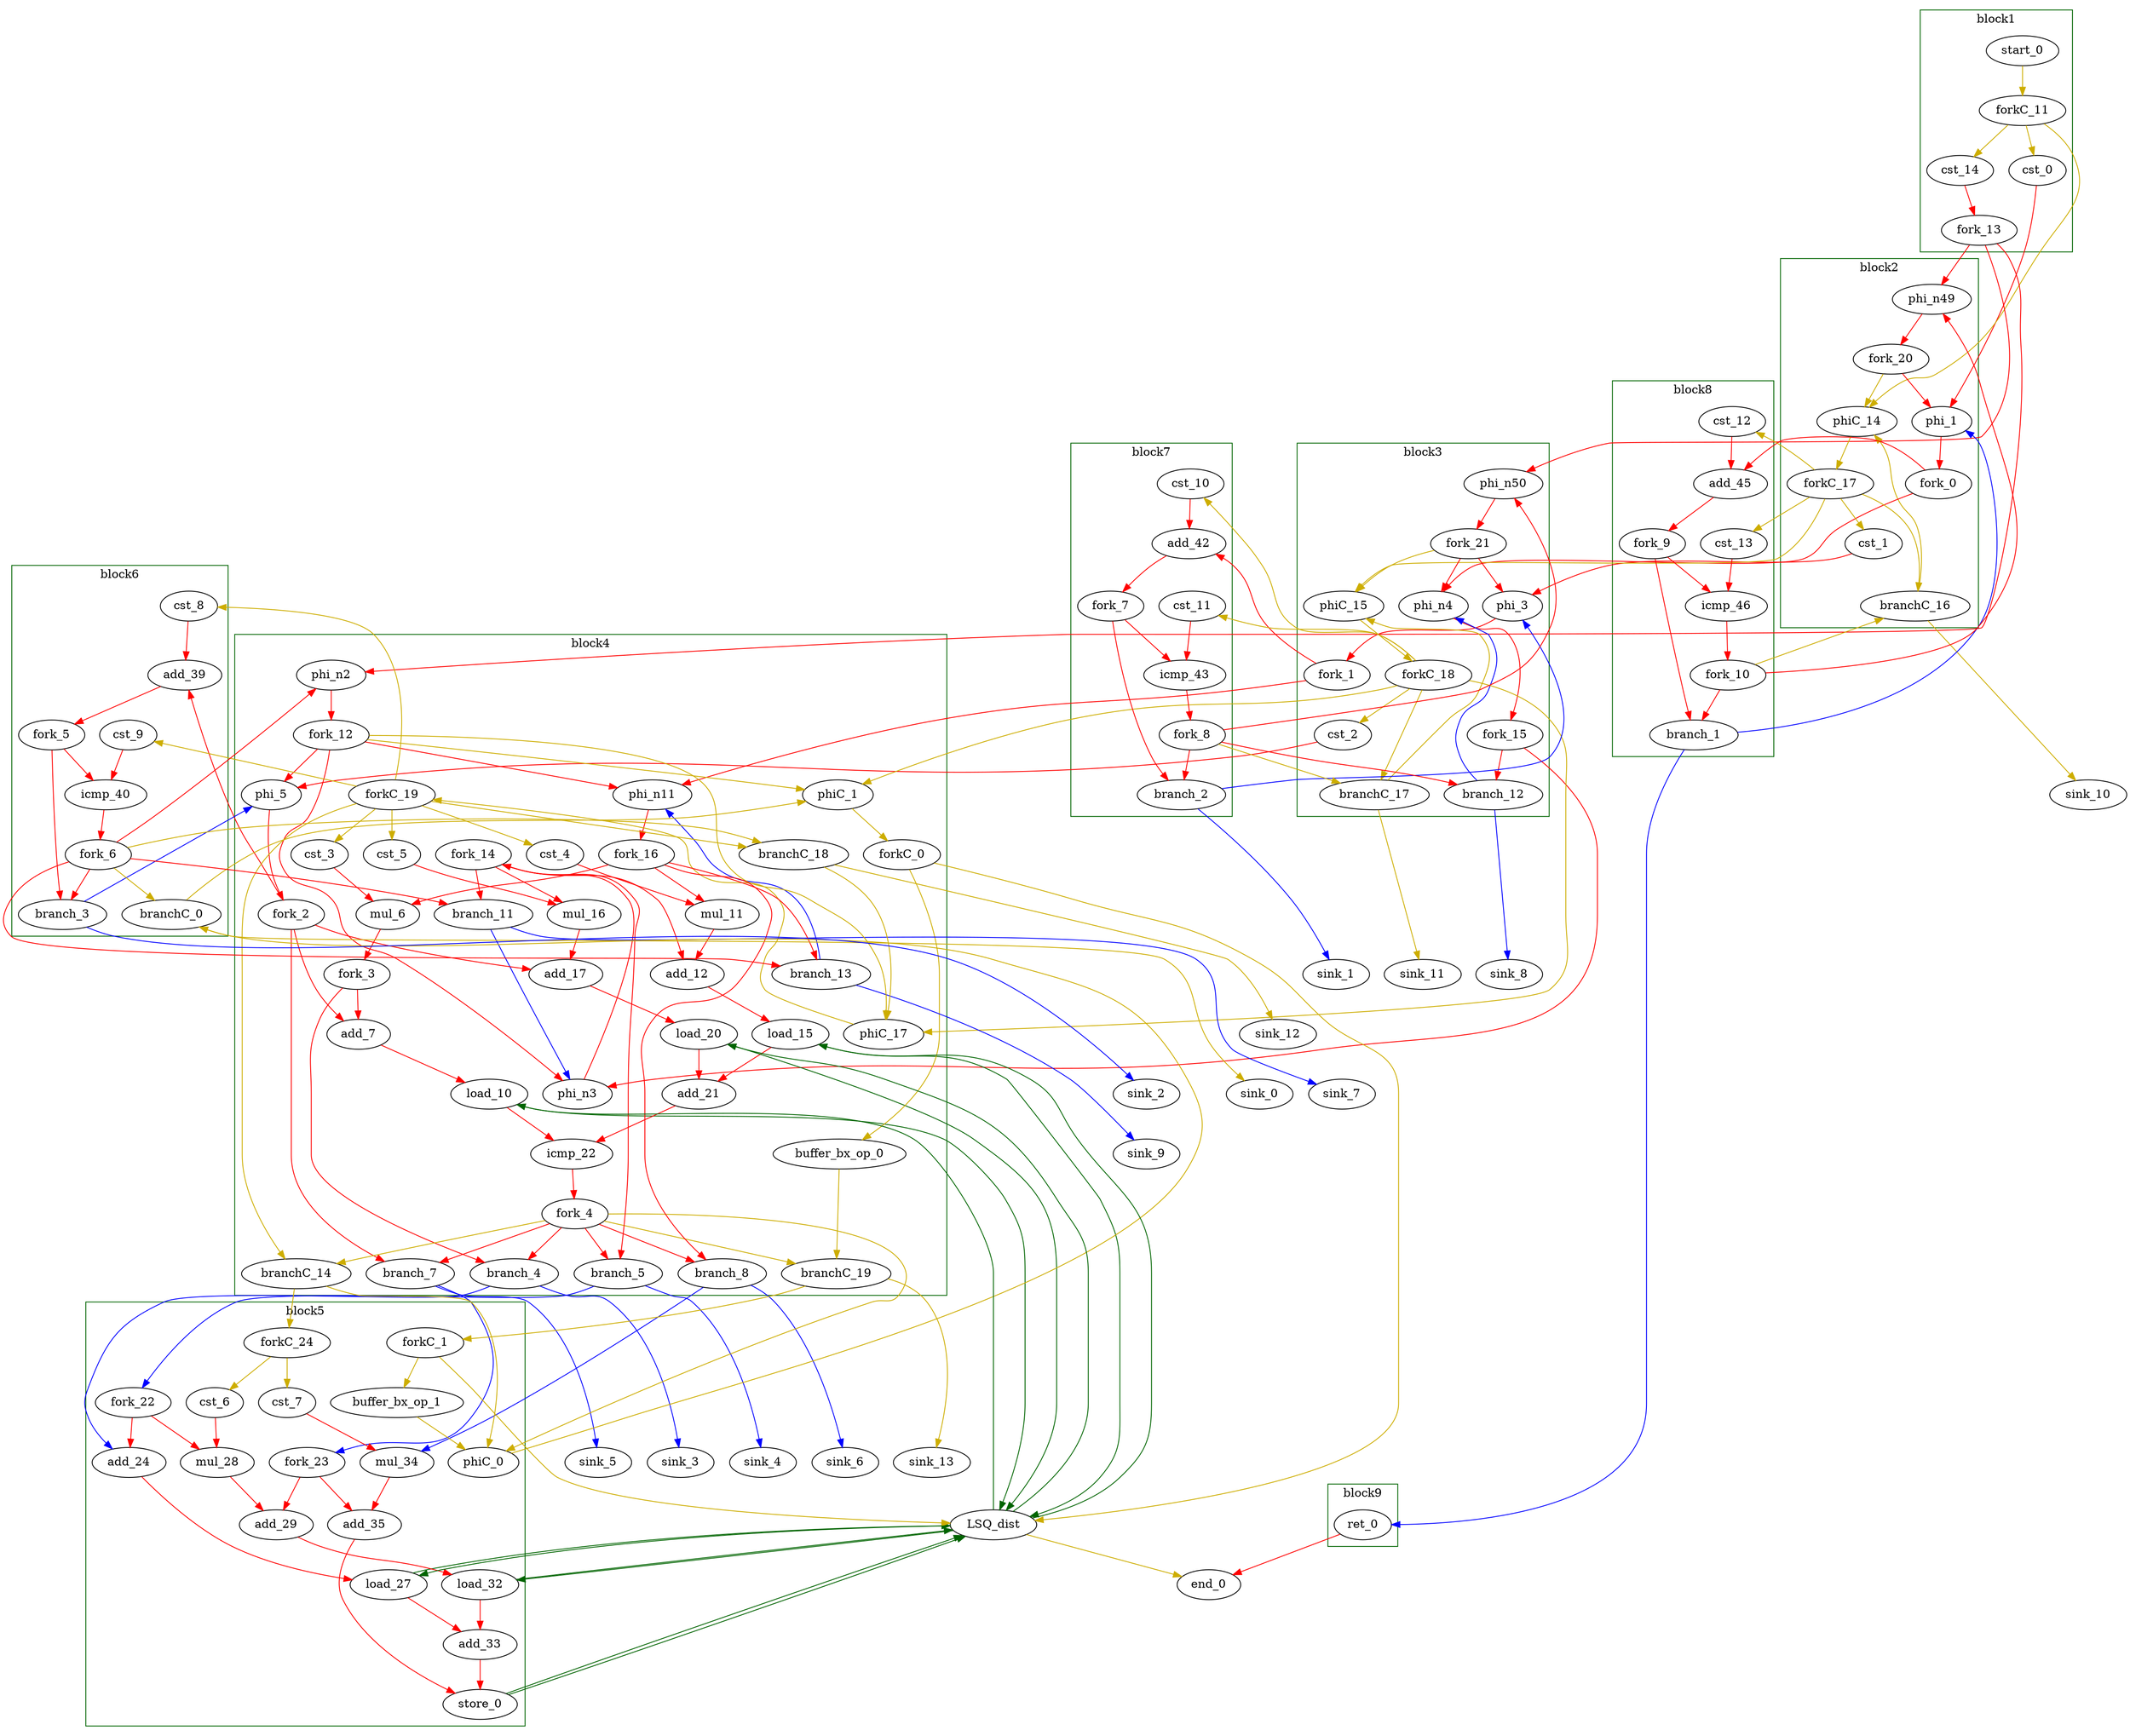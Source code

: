 Digraph G {
	splines=spline;
//DHLS version: 0.1.1" [shape = "none" pos = "20,20!"]

	subgraph cluster_0 {
	color = "darkgreen";
		label = "block1";
		"cst_0" [type = "Constant", bbID= 1, in = "in1:32", out = "out1:32", value = "0x00000000"];
		"start_0" [type = "Entry", control= "true", bbID= 1, in = "in1:0", out = "out1:0"];
		"cst_14" [type = "Constant", bbID= 1, in = "in1:32", out = "out1:32", value = "0x00000001"];
		"forkC_11" [type = "Fork", bbID= 1, in = "in1:0", out = "out1:0 out2:0 out3:0 "];
		"fork_13" [type = "Fork", bbID= 1, in = "in1:32", out = "out1:32 out2:32 out3:32 "];

	}

	subgraph cluster_1 {
	color = "darkgreen";
		label = "block2";
		"phi_1" [type = "Mux", bbID= 2, in = "in1?:1 in2:32 in3:32 ", out = "out1:32", delay=0.366];
		"cst_1" [type = "Constant", bbID= 2, in = "in1:32", out = "out1:32", value = "0x00000000"];
		"phiC_14" [type = "Mux", bbID= 2, in = "in1?:1 in2:0 in3:0 ", out = "out1:0", delay=0.166];
		"phi_n49" [type = "Merge", bbID= 2, in = "in1:32 in2:32*i ", out = "out1:32", delay=0.366];
		"branchC_16" [type = "Branch", bbID= 2,  in = "in1:0 in2?:1*i", out = "out1+:0 out2-:0"];
		"fork_0" [type = "Fork", bbID= 2, in = "in1:32", out = "out1:32 out2:32 "];
		"forkC_17" [type = "Fork", bbID= 2, in = "in1:0", out = "out1:0 out2:0 out3:0 out4:0 out5:0 "];
		"fork_20" [type = "Fork", bbID= 2, in = "in1:32", out = "out1:32 out2:32 "];

	}

	subgraph cluster_2 {
	color = "darkgreen";
		label = "block3";
		"phi_3" [type = "Mux", bbID= 3, in = "in1?:1 in2:32 in3:32 ", out = "out1:32", delay=0.366];
		"cst_2" [type = "Constant", bbID= 3, in = "in1:32", out = "out1:32", value = "0x00000000"];
		"phi_n4" [type = "Mux", bbID= 3, in = "in1?:1 in2:32 in3:32 ", out = "out1:32", delay=0.366];
		"phiC_15" [type = "Mux", bbID= 3, in = "in1?:1 in2:0 in3:0 ", out = "out1:0", delay=0.166];
		"phi_n50" [type = "Merge", bbID= 3, in = "in1:32 in2:32*i ", out = "out1:32", delay=0.366];
		"branch_12" [type = "Branch", bbID= 3,  in = "in1:32 in2?:1*i", out = "out1+:32 out2-:32"];
		"branchC_17" [type = "Branch", bbID= 3,  in = "in1:0 in2?:1*i", out = "out1+:0 out2-:0"];
		"fork_1" [type = "Fork", bbID= 3, in = "in1:32", out = "out1:32 out2:32 "];
		"fork_15" [type = "Fork", bbID= 3, in = "in1:32", out = "out1:32 out2:32 "];
		"forkC_18" [type = "Fork", bbID= 3, in = "in1:0", out = "out1:0 out2:0 out3:0 out4:0 out5:0 out6:0 "];
		"fork_21" [type = "Fork", bbID= 3, in = "in1:32", out = "out1:32 out2:32 out3:32 "];

	}

	subgraph cluster_3 {
	color = "darkgreen";
		label = "block4";
		"phi_5" [type = "Mux", bbID= 4, in = "in1?:1 in2:32 in3:32 ", out = "out1:32", delay=0.366];
		"cst_3" [type = "Constant", bbID= 4, in = "in1:32", out = "out1:32", value = "0x0000000A"];
		"mul_6" [type = "Operator", bbID= 4, op = "mul_op", in = "in1:32 in2:32 ", out = "out1:32 ", delay=0.000, latency=4, II=1];
		"add_7" [type = "Operator", bbID= 4, op = "add_op", in = "in1:32 in2:32 ", out = "out1:32 ", delay=1.693, latency=0, II=1];
		"load_10" [type = "Operator", bbID= 4, op = "lsq_load_op",bbID= 4, portId= 0, offset= 0, in = "in1:32 in2:32", out = "out1:32 out2:32 ", delay=0.000, latency=5, II=1];
		"cst_4" [type = "Constant", bbID= 4, in = "in1:32", out = "out1:32", value = "0x0000000A"];
		"mul_11" [type = "Operator", bbID= 4, op = "mul_op", in = "in1:32 in2:32 ", out = "out1:32 ", delay=0.000, latency=4, II=1];
		"add_12" [type = "Operator", bbID= 4, op = "add_op", in = "in1:32 in2:32 ", out = "out1:32 ", delay=1.693, latency=0, II=1];
		"load_15" [type = "Operator", bbID= 4, op = "lsq_load_op",bbID= 4, portId= 1, offset= 0, in = "in1:32 in2:32", out = "out1:32 out2:32 ", delay=0.000, latency=5, II=1];
		"cst_5" [type = "Constant", bbID= 4, in = "in1:32", out = "out1:32", value = "0x0000000A"];
		"mul_16" [type = "Operator", bbID= 4, op = "mul_op", in = "in1:32 in2:32 ", out = "out1:32 ", delay=0.000, latency=4, II=1];
		"add_17" [type = "Operator", bbID= 4, op = "add_op", in = "in1:32 in2:32 ", out = "out1:32 ", delay=1.693, latency=0, II=1];
		"load_20" [type = "Operator", bbID= 4, op = "lsq_load_op",bbID= 4, portId= 2, offset= 0, in = "in1:32 in2:32", out = "out1:32 out2:32 ", delay=0.000, latency=5, II=1];
		"add_21" [type = "Operator", bbID= 4, op = "add_op", in = "in1:32 in2:32 ", out = "out1:32 ", delay=1.693, latency=0, II=1];
		"icmp_22" [type = "Operator", bbID= 4, op = "icmp_sgt_op", in = "in1:32 in2:32 ", out = "out1:1 ", delay=1.530, latency=0, II=1];
		"forkC_0" [type = "Fork", bbID= 4, in = "in1:0", out = "out1:0 out2:0 "];
		"buffer_bx_op_0" [type = "Operator", bbID= 4, op = "buffer_bx_op", in = "in1:0", out = "out1:0", delay=0, latency=1, II=1];
		"phiC_1" [type = "Mux", bbID= 4, in = "in1?:1 in2:0 in3:0 ", out = "out1:0", delay=0.166];
		"phi_n2" [type = "Merge", bbID= 4, in = "in1:32 in2:32*i ", out = "out1:32", delay=0.366];
		"phi_n3" [type = "Mux", bbID= 4, in = "in1?:1 in2:32 in3:32 ", out = "out1:32", delay=0.366];
		"phi_n11" [type = "Mux", bbID= 4, in = "in1?:1 in2:32 in3:32 ", out = "out1:32", delay=0.366];
		"phiC_17" [type = "Mux", bbID= 4, in = "in1?:1 in2:0 in3:0 ", out = "out1:0", delay=0.166];
		"branch_4" [type = "Branch", bbID= 4,  in = "in1:32 in2?:1*i", out = "out1+:32 out2-:32"];
		"branch_5" [type = "Branch", bbID= 4,  in = "in1:32 in2?:1*i", out = "out1+:32 out2-:32"];
		"branch_7" [type = "Branch", bbID= 4,  in = "in1:32 in2?:1*i", out = "out1+:32 out2-:32"];
		"branch_8" [type = "Branch", bbID= 4,  in = "in1:32 in2?:1*i", out = "out1+:32 out2-:32"];
		"branch_11" [type = "Branch", bbID= 4,  in = "in1:32 in2?:1*i", out = "out1+:32 out2-:32"];
		"branch_13" [type = "Branch", bbID= 4,  in = "in1:32 in2?:1*i", out = "out1+:32 out2-:32"];
		"branchC_14" [type = "Branch", bbID= 4,  in = "in1:0 in2?:1*i", out = "out1+:0 out2-:0"];
		"branchC_18" [type = "Branch", bbID= 4,  in = "in1:0 in2?:1*i", out = "out1+:0 out2-:0"];
		"branchC_19" [type = "Branch", bbID= 4,  in = "in1:0 in2?:1*i", out = "out1+:0 out2-:0"];
		"fork_2" [type = "Fork", bbID= 4, in = "in1:32", out = "out1:32 out2:32 out3:32 out4:32 "];
		"fork_3" [type = "Fork", bbID= 4, in = "in1:32", out = "out1:32 out2:32 "];
		"fork_4" [type = "Fork", bbID= 4, in = "in1:32", out = "out1:32 out2:32 out3:32 out4:32 out5:32 out6:32 out7:32 "];
		"fork_12" [type = "Fork", bbID= 4, in = "in1:32", out = "out1:32 out2:32 out3:32 out4:32 out5:32 "];
		"fork_14" [type = "Fork", bbID= 4, in = "in1:32", out = "out1:32 out2:32 out3:32 out4:32 "];
		"fork_16" [type = "Fork", bbID= 4, in = "in1:32", out = "out1:32 out2:32 out3:32 out4:32 "];
		"forkC_19" [type = "Fork", bbID= 4, in = "in1:0", out = "out1:0 out2:0 out3:0 out4:0 out5:0 out6:0 out7:0 "];

	}

	subgraph cluster_4 {
	color = "darkgreen";
		label = "block5";
		"add_24" [type = "Operator", bbID= 5, op = "add_op", in = "in1:32 in2:32 ", out = "out1:32 ", delay=1.693, latency=0, II=1];
		"load_27" [type = "Operator", bbID= 5, op = "lsq_load_op",bbID= 5, portId= 3, offset= 0, in = "in1:32 in2:32", out = "out1:32 out2:32 ", delay=0.000, latency=5, II=1];
		"cst_6" [type = "Constant", bbID= 5, in = "in1:32", out = "out1:32", value = "0x0000000A"];
		"mul_28" [type = "Operator", bbID= 5, op = "mul_op", in = "in1:32 in2:32 ", out = "out1:32 ", delay=0.000, latency=4, II=1];
		"add_29" [type = "Operator", bbID= 5, op = "add_op", in = "in1:32 in2:32 ", out = "out1:32 ", delay=1.693, latency=0, II=1];
		"load_32" [type = "Operator", bbID= 5, op = "lsq_load_op",bbID= 5, portId= 4, offset= 0, in = "in1:32 in2:32", out = "out1:32 out2:32 ", delay=0.000, latency=5, II=1];
		"add_33" [type = "Operator", bbID= 5, op = "add_op", in = "in1:32 in2:32 ", out = "out1:32 ", delay=1.693, latency=0, II=1];
		"cst_7" [type = "Constant", bbID= 5, in = "in1:32", out = "out1:32", value = "0x0000000A"];
		"mul_34" [type = "Operator", bbID= 5, op = "mul_op", in = "in1:32 in2:32 ", out = "out1:32 ", delay=0.000, latency=4, II=1];
		"add_35" [type = "Operator", bbID= 5, op = "add_op", in = "in1:32 in2:32 ", out = "out1:32 ", delay=1.693, latency=0, II=1];
		"store_0" [type = "Operator", bbID= 5, op = "lsq_store_op",bbID= 5, portId= 0, offset= 2, in = "in1:32 in2:32 ", out = "out1:32 out2:32", delay=0.000, latency=0, II=1];
		"forkC_1" [type = "Fork", bbID= 5, in = "in1:0", out = "out1:0 out2:0 "];
		"buffer_bx_op_1" [type = "Operator", bbID= 5, op = "buffer_bx_op", in = "in1:0", out = "out1:0", delay=0, latency=1, II=1];
		"phiC_0" [type = "Mux", bbID= 5, in = "in1?:1*i in2:0 in3:0 ", out = "out1:0", delay=0.166];
		"fork_22" [type = "Fork", bbID= 5, in = "in1:32", out = "out1:32 out2:32 "];
		"fork_23" [type = "Fork", bbID= 5, in = "in1:32", out = "out1:32 out2:32 "];
		"forkC_24" [type = "Fork", bbID= 5, in = "in1:0", out = "out1:0 out2:0 "];

	}

	subgraph cluster_5 {
	color = "darkgreen";
		label = "block6";
		"cst_8" [type = "Constant", bbID= 6, in = "in1:32", out = "out1:32", value = "0x00000001"];
		"add_39" [type = "Operator", bbID= 6, op = "add_op", in = "in1:32 in2:32 ", out = "out1:32 ", delay=1.693, latency=0, II=1];
		"cst_9" [type = "Constant", bbID= 6, in = "in1:32", out = "out1:32", value = "0x0000000A"];
		"icmp_40" [type = "Operator", bbID= 6, op = "icmp_ult_op", in = "in1:32 in2:32 ", out = "out1:1 ", delay=1.530, latency=0, II=1];
		"branchC_0" [type = "Branch", bbID= 6,  in = "in1:0 in2?:1*i", out = "out1+:0 out2-:0"];
		"branch_3" [type = "Branch", bbID= 6,  in = "in1:32 in2?:1*i", out = "out1+:32 out2-:32"];
		"fork_5" [type = "Fork", bbID= 6, in = "in1:32", out = "out1:32 out2:32 "];
		"fork_6" [type = "Fork", bbID= 6, in = "in1:32", out = "out1:32 out2:32 out3:32 out4:32 out5:32 out6:32 "];

	}

	subgraph cluster_6 {
	color = "darkgreen";
		label = "block7";
		"cst_10" [type = "Constant", bbID= 7, in = "in1:32", out = "out1:32", value = "0x00000001"];
		"add_42" [type = "Operator", bbID= 7, op = "add_op", in = "in1:32 in2:32 ", out = "out1:32 ", delay=1.693, latency=0, II=1];
		"cst_11" [type = "Constant", bbID= 7, in = "in1:32", out = "out1:32", value = "0x0000000A"];
		"icmp_43" [type = "Operator", bbID= 7, op = "icmp_ult_op", in = "in1:32 in2:32 ", out = "out1:1 ", delay=1.530, latency=0, II=1];
		"branch_2" [type = "Branch", bbID= 7,  in = "in1:32 in2?:1*i", out = "out1+:32 out2-:32"];
		"fork_7" [type = "Fork", bbID= 7, in = "in1:32", out = "out1:32 out2:32 "];
		"fork_8" [type = "Fork", bbID= 7, in = "in1:32", out = "out1:32 out2:32 out3:32 out4:32 "];

	}

	subgraph cluster_7 {
	color = "darkgreen";
		label = "block8";
		"cst_12" [type = "Constant", bbID= 8, in = "in1:32", out = "out1:32", value = "0x00000001"];
		"add_45" [type = "Operator", bbID= 8, op = "add_op", in = "in1:32 in2:32 ", out = "out1:32 ", delay=1.693, latency=0, II=1];
		"cst_13" [type = "Constant", bbID= 8, in = "in1:32", out = "out1:32", value = "0x0000000A"];
		"icmp_46" [type = "Operator", bbID= 8, op = "icmp_ult_op", in = "in1:32 in2:32 ", out = "out1:1 ", delay=1.530, latency=0, II=1];
		"branch_1" [type = "Branch", bbID= 8,  in = "in1:32 in2?:1*i", out = "out1+:32 out2-:32"];
		"fork_9" [type = "Fork", bbID= 8, in = "in1:32", out = "out1:32 out2:32 "];
		"fork_10" [type = "Fork", bbID= 8, in = "in1:32", out = "out1:32 out2:32 out3:32 "];

	}

	subgraph cluster_8 {
	color = "darkgreen";
		label = "block9";
		"ret_0" [type = "Operator", bbID= 9, op = "ret_op", in = "in1:32 ", out = "out1:32 ", delay=0.000, latency=0, II=1];

	}
	"LSQ_dist" [type = "LSQ", bbID= 0, in = "in1:0*c0 in2:0*c1 in3:32*l0a in4:32*l1a in5:32*l2a in6:32*l3a in7:32*l4a in8:32*s0a in9:32*s0d ", out = "out1:32*l0d out2:32*l1d out3:32*l2d out4:32*l3d out5:32*l4d out6:0*e ", memory = "dist", bbcount = 2, ldcount = 5, stcount = 1, fifoDepth = 8, numLoads = "{3; 2}", numStores = "{0; 1}", loadOffsets = "{{0;0;0;0;0;0;0;0};{0;0;0;0;0;0;0;0}}", storeOffsets = "{{0;0;0;0;0;0;0;0};{2;0;0;0;0;0;0;0}}", loadPorts = "{{0;1;2;0;0;0;0;0};{3;4;0;0;0;0;0;0}}", storePorts = "{{0;0;0;0;0;0;0;0};{0;0;0;0;0;0;0;0}}"];
	"sink_0" [type = "Sink", bbID= 0, in = "in1:0"];
	"sink_1" [type = "Sink", bbID= 0, in = "in1:32"];
	"sink_2" [type = "Sink", bbID= 0, in = "in1:32"];
	"sink_3" [type = "Sink", bbID= 0, in = "in1:32"];
	"sink_4" [type = "Sink", bbID= 0, in = "in1:32"];
	"sink_5" [type = "Sink", bbID= 0, in = "in1:32"];
	"sink_6" [type = "Sink", bbID= 0, in = "in1:32"];
	"sink_7" [type = "Sink", bbID= 0, in = "in1:32"];
	"sink_8" [type = "Sink", bbID= 0, in = "in1:32"];
	"sink_9" [type = "Sink", bbID= 0, in = "in1:32"];
	"sink_10" [type = "Sink", bbID= 0, in = "in1:0"];
	"sink_11" [type = "Sink", bbID= 0, in = "in1:0"];
	"sink_12" [type = "Sink", bbID= 0, in = "in1:0"];
	"sink_13" [type = "Sink", bbID= 0, in = "in1:0"];
	"end_0" [type = "Exit", bbID= 0, in = "in1:0*e in2:32 ", out = "out1:32"];

	"load_10" -> "LSQ_dist" [color = "darkgreen", mem_address = "true", from = "out2", to = "in3"];
	"LSQ_dist" -> "load_10" [color = "darkgreen", mem_address = "false", from = "out1", to = "in1"];
	"load_15" -> "LSQ_dist" [color = "darkgreen", mem_address = "true", from = "out2", to = "in4"];
	"LSQ_dist" -> "load_15" [color = "darkgreen", mem_address = "false", from = "out2", to = "in1"];
	"load_20" -> "LSQ_dist" [color = "darkgreen", mem_address = "true", from = "out2", to = "in5"];
	"LSQ_dist" -> "load_20" [color = "darkgreen", mem_address = "false", from = "out3", to = "in1"];
	"load_27" -> "LSQ_dist" [color = "darkgreen", mem_address = "true", from = "out2", to = "in6"];
	"LSQ_dist" -> "load_27" [color = "darkgreen", mem_address = "false", from = "out4", to = "in1"];
	"load_32" -> "LSQ_dist" [color = "darkgreen", mem_address = "true", from = "out2", to = "in7"];
	"LSQ_dist" -> "load_32" [color = "darkgreen", mem_address = "false", from = "out5", to = "in1"];
	"store_0" -> "LSQ_dist" [color = "darkgreen", mem_address = "true", from = "out2", to = "in8"];
	"store_0" -> "LSQ_dist" [color = "darkgreen", mem_address = "false", from = "out1", to = "in9"];
	"LSQ_dist" -> "end_0" [color = "gold3", from = "out6", to = "in1"];
	"cst_0" -> "phi_1" [color = "red", from = "out1", to = "in3"];
	"phi_1" -> "fork_0" [color = "red", from = "out1", to = "in1"];
	"cst_1" -> "phi_3" [color = "red", from = "out1", to = "in3"];
	"phi_3" -> "fork_1" [color = "red", from = "out1", to = "in1"];
	"cst_2" -> "phi_5" [color = "red", from = "out1", to = "in3"];
	"phi_5" -> "fork_2" [color = "red", from = "out1", to = "in1"];
	"cst_3" -> "mul_6" [color = "red", from = "out1", to = "in2"];
	"mul_6" -> "fork_3" [color = "red", from = "out1", to = "in1"];
	"add_7" -> "load_10" [color = "red", from = "out1", to = "in2"];
	"load_10" -> "icmp_22" [color = "red", from = "out1", to = "in1"];
	"cst_4" -> "mul_11" [color = "red", from = "out1", to = "in2"];
	"mul_11" -> "add_12" [color = "red", from = "out1", to = "in1"];
	"add_12" -> "load_15" [color = "red", from = "out1", to = "in2"];
	"load_15" -> "add_21" [color = "red", from = "out1", to = "in1"];
	"cst_5" -> "mul_16" [color = "red", from = "out1", to = "in2"];
	"mul_16" -> "add_17" [color = "red", from = "out1", to = "in1"];
	"add_17" -> "load_20" [color = "red", from = "out1", to = "in2"];
	"load_20" -> "add_21" [color = "red", from = "out1", to = "in2"];
	"add_21" -> "icmp_22" [color = "red", from = "out1", to = "in2"];
	"icmp_22" -> "fork_4" [color = "red", from = "out1", to = "in1"];
	"add_24" -> "load_27" [color = "red", from = "out1", to = "in2"];
	"load_27" -> "add_33" [color = "red", from = "out1", to = "in1"];
	"cst_6" -> "mul_28" [color = "red", from = "out1", to = "in2"];
	"mul_28" -> "add_29" [color = "red", from = "out1", to = "in1"];
	"add_29" -> "load_32" [color = "red", from = "out1", to = "in2"];
	"load_32" -> "add_33" [color = "red", from = "out1", to = "in2"];
	"add_33" -> "store_0" [color = "red", from = "out1", to = "in1"];
	"cst_7" -> "mul_34" [color = "red", from = "out1", to = "in2"];
	"mul_34" -> "add_35" [color = "red", from = "out1", to = "in1"];
	"add_35" -> "store_0" [color = "red", from = "out1", to = "in2"];
	"cst_8" -> "add_39" [color = "red", from = "out1", to = "in2"];
	"add_39" -> "fork_5" [color = "red", from = "out1", to = "in1"];
	"cst_9" -> "icmp_40" [color = "red", from = "out1", to = "in2"];
	"icmp_40" -> "fork_6" [color = "red", from = "out1", to = "in1"];
	"cst_10" -> "add_42" [color = "red", from = "out1", to = "in2"];
	"add_42" -> "fork_7" [color = "red", from = "out1", to = "in1"];
	"cst_11" -> "icmp_43" [color = "red", from = "out1", to = "in2"];
	"icmp_43" -> "fork_8" [color = "red", from = "out1", to = "in1"];
	"cst_12" -> "add_45" [color = "red", from = "out1", to = "in2"];
	"add_45" -> "fork_9" [color = "red", from = "out1", to = "in1"];
	"cst_13" -> "icmp_46" [color = "red", from = "out1", to = "in2"];
	"icmp_46" -> "fork_10" [color = "red", from = "out1", to = "in1"];
	"ret_0" -> "end_0" [color = "red", from = "out1", to = "in2"];
	"start_0" -> "forkC_11" [color = "gold3", from = "out1", to = "in1"];
	"forkC_0" -> "buffer_bx_op_0" [color = "gold3", from = "out1", to = "in1"];
	"forkC_0" -> "LSQ_dist" [color = "gold3", from = "out2", to = "in1"];
	"buffer_bx_op_0" -> "branchC_19" [color = "gold3", from = "out1", to = "in1"];
	"forkC_1" -> "buffer_bx_op_1" [color = "gold3", from = "out1", to = "in1"];
	"forkC_1" -> "LSQ_dist" [color = "gold3", from = "out2", to = "in2"];
	"buffer_bx_op_1" -> "phiC_0" [color = "gold3", from = "out1", to = "in2"];
	"phiC_0" -> "branchC_0" [color = "gold3", from = "out1", to = "in1"];
	"phiC_1" -> "forkC_0" [color = "gold3", from = "out1", to = "in1"];
	"branchC_0" -> "sink_0" [color = "gold3", minlen = 3, from = "out1", to = "in1"];
	"branchC_0" -> "phiC_1" [color = "gold3", minlen = 3, from = "out2", to = "in2"];
	"phi_n2" -> "fork_12" [color = "red", from = "out1", to = "in1"];
	"cst_14" -> "fork_13" [color = "red", from = "out1", to = "in1"];
	"phi_n3" -> "fork_14" [color = "red", from = "out1", to = "in1"];
	"phi_n4" -> "fork_15" [color = "red", from = "out1", to = "in1"];
	"phi_n11" -> "fork_16" [color = "red", from = "out1", to = "in1"];
	"phiC_14" -> "forkC_17" [color = "gold3", from = "out1", to = "in1"];
	"phiC_15" -> "forkC_18" [color = "gold3", from = "out1", to = "in1"];
	"phiC_17" -> "forkC_19" [color = "gold3", from = "out1", to = "in1"];
	"branch_1" -> "ret_0" [color = "blue", minlen = 3, from = "out1", to = "in1"];
	"branch_1" -> "phi_1" [color = "blue", minlen = 3, from = "out2", to = "in2"];
	"phi_n49" -> "fork_20" [color = "red", from = "out1", to = "in1"];
	"branch_2" -> "sink_1" [color = "blue", minlen = 3, from = "out1", to = "in1"];
	"branch_2" -> "phi_3" [color = "blue", minlen = 3, from = "out2", to = "in2"];
	"phi_n50" -> "fork_21" [color = "red", from = "out1", to = "in1"];
	"branch_3" -> "sink_2" [color = "blue", minlen = 3, from = "out1", to = "in1"];
	"branch_3" -> "phi_5" [color = "blue", minlen = 3, from = "out2", to = "in2"];
	"branch_4" -> "sink_3" [color = "blue", minlen = 3, from = "out1", to = "in1"];
	"branch_4" -> "add_24" [color = "blue", minlen = 3, from = "out2", to = "in1"];
	"branch_5" -> "sink_4" [color = "blue", minlen = 3, from = "out1", to = "in1"];
	"branch_5" -> "fork_22" [color = "blue", minlen = 3, from = "out2", to = "in1"];
	"branch_7" -> "sink_5" [color = "blue", minlen = 3, from = "out1", to = "in1"];
	"branch_7" -> "fork_23" [color = "blue", minlen = 3, from = "out2", to = "in1"];
	"branch_8" -> "sink_6" [color = "blue", minlen = 3, from = "out1", to = "in1"];
	"branch_8" -> "mul_34" [color = "blue", minlen = 3, from = "out2", to = "in1"];
	"branch_11" -> "sink_7" [color = "blue", minlen = 3, from = "out1", to = "in1"];
	"branch_11" -> "phi_n3" [color = "blue", minlen = 3, from = "out2", to = "in2"];
	"branch_12" -> "sink_8" [color = "blue", minlen = 3, from = "out1", to = "in1"];
	"branch_12" -> "phi_n4" [color = "blue", minlen = 3, from = "out2", to = "in2"];
	"branch_13" -> "sink_9" [color = "blue", minlen = 3, from = "out1", to = "in1"];
	"branch_13" -> "phi_n11" [color = "blue", minlen = 3, from = "out2", to = "in2"];
	"branchC_14" -> "phiC_0" [color = "gold3", minlen = 3, from = "out1", to = "in3"];
	"branchC_14" -> "forkC_24" [color = "gold3", minlen = 3, from = "out2", to = "in1"];
	"branchC_16" -> "sink_10" [color = "gold3", minlen = 3, from = "out1", to = "in1"];
	"branchC_16" -> "phiC_14" [color = "gold3", minlen = 3, from = "out2", to = "in2"];
	"branchC_17" -> "sink_11" [color = "gold3", minlen = 3, from = "out1", to = "in1"];
	"branchC_17" -> "phiC_15" [color = "gold3", minlen = 3, from = "out2", to = "in2"];
	"branchC_18" -> "sink_12" [color = "gold3", minlen = 3, from = "out1", to = "in1"];
	"branchC_18" -> "phiC_17" [color = "gold3", minlen = 3, from = "out2", to = "in2"];
	"branchC_19" -> "sink_13" [color = "gold3", minlen = 3, from = "out1", to = "in1"];
	"branchC_19" -> "forkC_1" [color = "gold3", minlen = 3, from = "out2", to = "in1"];
	"fork_22" -> "add_24" [color = "red", from = "out1", to = "in2"];
	"fork_22" -> "mul_28" [color = "red", from = "out2", to = "in1"];
	"fork_23" -> "add_29" [color = "red", from = "out1", to = "in2"];
	"fork_23" -> "add_35" [color = "red", from = "out2", to = "in2"];
	"forkC_24" -> "cst_6" [color = "gold3", from = "out1", to = "in1"];
	"forkC_24" -> "cst_7" [color = "gold3", from = "out2", to = "in1"];
	"fork_0" -> "phi_n4" [color = "red", from = "out1", to = "in3"];
	"fork_0" -> "add_45" [color = "red", from = "out2", to = "in1"];
	"fork_1" -> "phi_n11" [color = "red", from = "out1", to = "in3"];
	"fork_1" -> "add_42" [color = "red", from = "out2", to = "in1"];
	"fork_2" -> "add_7" [color = "red", from = "out1", to = "in2"];
	"fork_2" -> "add_17" [color = "red", from = "out2", to = "in2"];
	"fork_2" -> "branch_7" [color = "red", from = "out3", to = "in1"];
	"fork_2" -> "add_39" [color = "red", from = "out4", to = "in1"];
	"fork_3" -> "add_7" [color = "red", from = "out1", to = "in1"];
	"fork_3" -> "branch_4" [color = "red", from = "out2", to = "in1"];
	"fork_4" -> "phiC_0" [color = "gold3", from = "out1", to = "in1"];
	"fork_4" -> "branch_4" [color = "red", from = "out2", to = "in2"];
	"fork_4" -> "branch_5" [color = "red", from = "out3", to = "in2"];
	"fork_4" -> "branch_7" [color = "red", from = "out4", to = "in2"];
	"fork_4" -> "branch_8" [color = "red", from = "out5", to = "in2"];
	"fork_4" -> "branchC_14" [color = "gold3", from = "out6", to = "in2"];
	"fork_4" -> "branchC_19" [color = "gold3", from = "out7", to = "in2"];
	"fork_5" -> "icmp_40" [color = "red", from = "out1", to = "in1"];
	"fork_5" -> "branch_3" [color = "red", from = "out2", to = "in1"];
	"fork_6" -> "branchC_0" [color = "gold3", from = "out1", to = "in2"];
	"fork_6" -> "phi_n2" [color = "red", from = "out2", to = "in2"];
	"fork_6" -> "branch_3" [color = "red", from = "out3", to = "in2"];
	"fork_6" -> "branch_11" [color = "red", from = "out4", to = "in2"];
	"fork_6" -> "branch_13" [color = "red", from = "out5", to = "in2"];
	"fork_6" -> "branchC_18" [color = "gold3", from = "out6", to = "in2"];
	"fork_7" -> "icmp_43" [color = "red", from = "out1", to = "in1"];
	"fork_7" -> "branch_2" [color = "red", from = "out2", to = "in1"];
	"fork_8" -> "branch_2" [color = "red", from = "out1", to = "in2"];
	"fork_8" -> "phi_n50" [color = "red", from = "out2", to = "in2"];
	"fork_8" -> "branch_12" [color = "red", from = "out3", to = "in2"];
	"fork_8" -> "branchC_17" [color = "gold3", from = "out4", to = "in2"];
	"fork_9" -> "icmp_46" [color = "red", from = "out1", to = "in1"];
	"fork_9" -> "branch_1" [color = "red", from = "out2", to = "in1"];
	"fork_10" -> "branch_1" [color = "red", from = "out1", to = "in2"];
	"fork_10" -> "phi_n49" [color = "red", from = "out2", to = "in2"];
	"fork_10" -> "branchC_16" [color = "gold3", from = "out3", to = "in2"];
	"forkC_11" -> "cst_0" [color = "gold3", from = "out1", to = "in1"];
	"forkC_11" -> "phiC_14" [color = "gold3", from = "out2", to = "in3"];
	"forkC_11" -> "cst_14" [color = "gold3", from = "out3", to = "in1"];
	"fork_12" -> "phiC_1" [color = "gold3", from = "out1", to = "in1"];
	"fork_12" -> "phi_5" [color = "red", from = "out2", to = "in1"];
	"fork_12" -> "phi_n3" [color = "red", from = "out3", to = "in1"];
	"fork_12" -> "phi_n11" [color = "red", from = "out4", to = "in1"];
	"fork_12" -> "phiC_17" [color = "gold3", from = "out5", to = "in1"];
	"fork_13" -> "phi_n2" [color = "red", from = "out1", to = "in1"];
	"fork_13" -> "phi_n49" [color = "red", from = "out2", to = "in1"];
	"fork_13" -> "phi_n50" [color = "red", from = "out3", to = "in1"];
	"fork_14" -> "add_12" [color = "red", from = "out1", to = "in2"];
	"fork_14" -> "branch_11" [color = "red", from = "out2", to = "in1"];
	"fork_14" -> "mul_16" [color = "red", from = "out3", to = "in1"];
	"fork_14" -> "branch_5" [color = "red", from = "out4", to = "in1"];
	"fork_15" -> "phi_n3" [color = "red", from = "out1", to = "in3"];
	"fork_15" -> "branch_12" [color = "red", from = "out2", to = "in1"];
	"fork_16" -> "mul_6" [color = "red", from = "out1", to = "in1"];
	"fork_16" -> "branch_13" [color = "red", from = "out2", to = "in1"];
	"fork_16" -> "mul_11" [color = "red", from = "out3", to = "in1"];
	"fork_16" -> "branch_8" [color = "red", from = "out4", to = "in1"];
	"forkC_17" -> "cst_1" [color = "gold3", from = "out1", to = "in1"];
	"forkC_17" -> "branchC_16" [color = "gold3", from = "out2", to = "in1"];
	"forkC_17" -> "phiC_15" [color = "gold3", from = "out3", to = "in3"];
	"forkC_17" -> "cst_12" [color = "gold3", from = "out4", to = "in1"];
	"forkC_17" -> "cst_13" [color = "gold3", from = "out5", to = "in1"];
	"forkC_18" -> "cst_2" [color = "gold3", from = "out1", to = "in1"];
	"forkC_18" -> "branchC_17" [color = "gold3", from = "out2", to = "in1"];
	"forkC_18" -> "phiC_17" [color = "gold3", from = "out3", to = "in3"];
	"forkC_18" -> "cst_10" [color = "gold3", from = "out4", to = "in1"];
	"forkC_18" -> "cst_11" [color = "gold3", from = "out5", to = "in1"];
	"forkC_18" -> "phiC_1" [color = "gold3", from = "out6", to = "in3"];
	"forkC_19" -> "cst_3" [color = "gold3", from = "out1", to = "in1"];
	"forkC_19" -> "branchC_18" [color = "gold3", from = "out2", to = "in1"];
	"forkC_19" -> "cst_4" [color = "gold3", from = "out3", to = "in1"];
	"forkC_19" -> "cst_5" [color = "gold3", from = "out4", to = "in1"];
	"forkC_19" -> "branchC_14" [color = "gold3", from = "out5", to = "in1"];
	"forkC_19" -> "cst_8" [color = "gold3", from = "out6", to = "in1"];
	"forkC_19" -> "cst_9" [color = "gold3", from = "out7", to = "in1"];
	"fork_20" -> "phi_1" [color = "red", from = "out1", to = "in1"];
	"fork_20" -> "phiC_14" [color = "gold3", from = "out2", to = "in1"];
	"fork_21" -> "phi_3" [color = "red", from = "out1", to = "in1"];
	"fork_21" -> "phi_n4" [color = "red", from = "out2", to = "in1"];
	"fork_21" -> "phiC_15" [color = "gold3", from = "out3", to = "in1"];

}